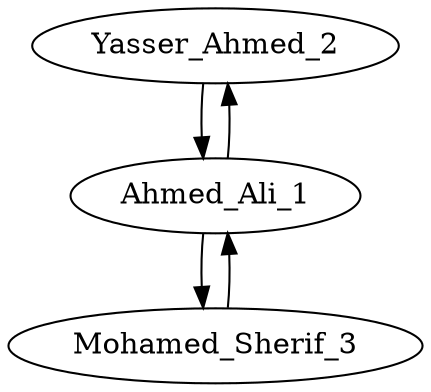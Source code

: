 digraph G {
Yasser_Ahmed_2->Ahmed_Ali_1;Mohamed_Sherif_3->Ahmed_Ali_1;Ahmed_Ali_1->Yasser_Ahmed_2;Ahmed_Ali_1->Mohamed_Sherif_3;}
